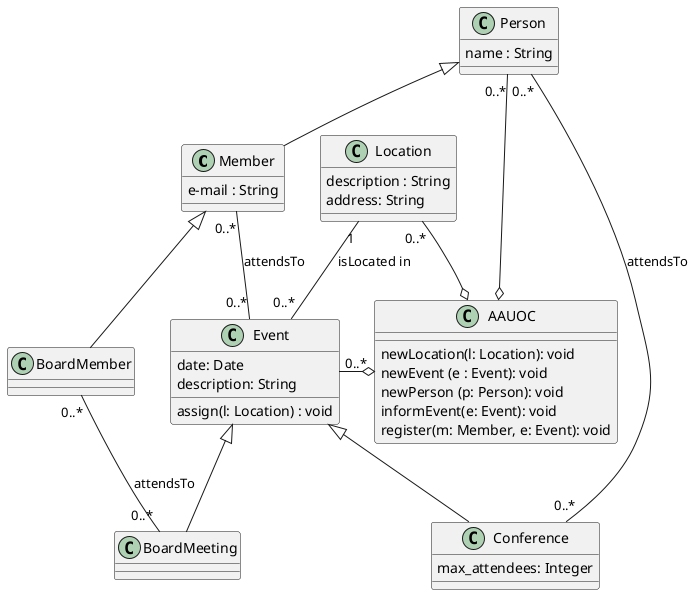 @startuml

    class Member {
        e-mail : String
    }
    class BoardMember {
        }
    class Person {
        name : String
            }
    class Event {
        date: Date
        description: String
        assign(l: Location) : void
        }
    class Conference {
        max_attendees: Integer
        }
    class BoardMeeting {

        }
    class Location {
        description : String
        address: String
        }
    class AAUOC{
        newLocation(l: Location): void
        newEvent (e : Event): void
        newPerson (p: Person): void
        informEvent(e: Event): void
        register(m: Member, e: Event): void

    }

    Event <|-- Conference
    Event <|-- BoardMeeting

    Person  <|-- Member
    Member <|-- BoardMember

    Location "0..*" -o AAUOC
    Event "0..*" -o AAUOC
    Person "0..*" -o AAUOC

    Location "1" -- "0..*" Event : isLocated in
    Member "0..*" -- "0..*" Event : attendsTo
    Person "0..*" -- "0..*" Conference : attendsTo
    BoardMember "0..*" -- "0..*" BoardMeeting   : attendsTo

@enduml